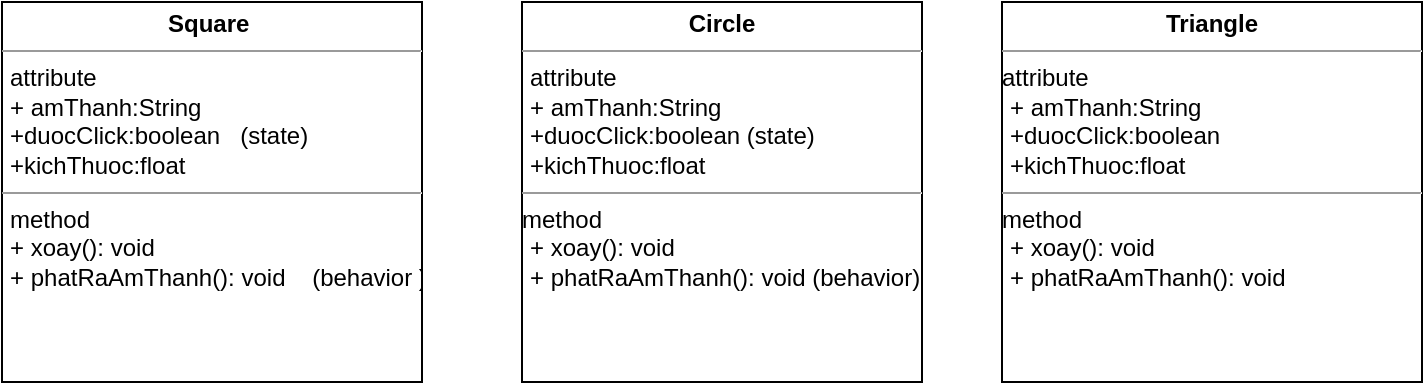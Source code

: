 <mxfile version="14.6.13" type="device"><diagram id="C5RBs43oDa-KdzZeNtuy" name="Page-1"><mxGraphModel dx="852" dy="494" grid="1" gridSize="10" guides="1" tooltips="1" connect="1" arrows="1" fold="1" page="1" pageScale="1" pageWidth="827" pageHeight="1169" math="0" shadow="0"><root><mxCell id="WIyWlLk6GJQsqaUBKTNV-0"/><mxCell id="WIyWlLk6GJQsqaUBKTNV-1" parent="WIyWlLk6GJQsqaUBKTNV-0"/><mxCell id="Qr5YTjk-iLuzqbqJhrCv-0" value="&lt;p style=&quot;margin: 0px ; margin-top: 4px ; text-align: center&quot;&gt;&lt;b&gt;Square&amp;nbsp;&lt;/b&gt;&lt;/p&gt;&lt;hr size=&quot;1&quot;&gt;&lt;p style=&quot;margin: 0px ; margin-left: 4px&quot;&gt;attribute&lt;/p&gt;&lt;p style=&quot;margin: 0px ; margin-left: 4px&quot;&gt;+ amThanh:String&lt;/p&gt;&lt;p style=&quot;margin: 0px ; margin-left: 4px&quot;&gt;+duocClick:boolean&amp;nbsp; &amp;nbsp;(state)&lt;/p&gt;&lt;p style=&quot;margin: 0px ; margin-left: 4px&quot;&gt;+kichThuoc:float&lt;/p&gt;&lt;hr size=&quot;1&quot;&gt;&lt;p style=&quot;margin: 0px ; margin-left: 4px&quot;&gt;method&lt;/p&gt;&lt;p style=&quot;margin: 0px ; margin-left: 4px&quot;&gt;+ xoay(): void&lt;/p&gt;&lt;p style=&quot;margin: 0px ; margin-left: 4px&quot;&gt;+ phatRaAmThanh(): void&amp;nbsp; &amp;nbsp; (behavior )&lt;/p&gt;" style="verticalAlign=top;align=left;overflow=fill;fontSize=12;fontFamily=Helvetica;html=1;" vertex="1" parent="WIyWlLk6GJQsqaUBKTNV-1"><mxGeometry x="70" y="170" width="210" height="190" as="geometry"/></mxCell><mxCell id="Qr5YTjk-iLuzqbqJhrCv-3" value="&lt;p style=&quot;margin: 0px ; margin-top: 4px ; text-align: center&quot;&gt;&lt;b&gt;Circle&lt;/b&gt;&lt;/p&gt;&lt;hr size=&quot;1&quot;&gt;&lt;p style=&quot;margin: 0px ; margin-left: 4px&quot;&gt;attribute&lt;/p&gt;&lt;p style=&quot;margin: 0px ; margin-left: 4px&quot;&gt;+ amThanh:String&lt;/p&gt;&lt;p style=&quot;margin: 0px ; margin-left: 4px&quot;&gt;+duocClick:boolean (state)&lt;/p&gt;&lt;p style=&quot;margin: 0px ; margin-left: 4px&quot;&gt;+kichThuoc:float&lt;/p&gt;&lt;hr size=&quot;1&quot;&gt;method&lt;br&gt;&lt;p style=&quot;margin: 0px ; margin-left: 4px&quot;&gt;+ xoay(): void&lt;/p&gt;&lt;p style=&quot;margin: 0px ; margin-left: 4px&quot;&gt;+ phatRaAmThanh(): void (behavior)&lt;/p&gt;" style="verticalAlign=top;align=left;overflow=fill;fontSize=12;fontFamily=Helvetica;html=1;" vertex="1" parent="WIyWlLk6GJQsqaUBKTNV-1"><mxGeometry x="330" y="170" width="200" height="190" as="geometry"/></mxCell><mxCell id="Qr5YTjk-iLuzqbqJhrCv-4" value="&lt;p style=&quot;margin: 0px ; margin-top: 4px ; text-align: center&quot;&gt;&lt;b&gt;Triangle&lt;/b&gt;&lt;/p&gt;&lt;hr size=&quot;1&quot;&gt;attribute&lt;br&gt;&lt;p style=&quot;margin: 0px ; margin-left: 4px&quot;&gt;+ amThanh:String&lt;/p&gt;&lt;p style=&quot;margin: 0px ; margin-left: 4px&quot;&gt;+duocClick:boolean&lt;/p&gt;&lt;p style=&quot;margin: 0px ; margin-left: 4px&quot;&gt;+kichThuoc:float&lt;/p&gt;&lt;hr size=&quot;1&quot;&gt;method&lt;br&gt;&lt;p style=&quot;margin: 0px ; margin-left: 4px&quot;&gt;+ xoay(): void&lt;/p&gt;&lt;p style=&quot;margin: 0px ; margin-left: 4px&quot;&gt;+ phatRaAmThanh(): void&lt;/p&gt;" style="verticalAlign=top;align=left;overflow=fill;fontSize=12;fontFamily=Helvetica;html=1;" vertex="1" parent="WIyWlLk6GJQsqaUBKTNV-1"><mxGeometry x="570" y="170" width="210" height="190" as="geometry"/></mxCell></root></mxGraphModel></diagram></mxfile>